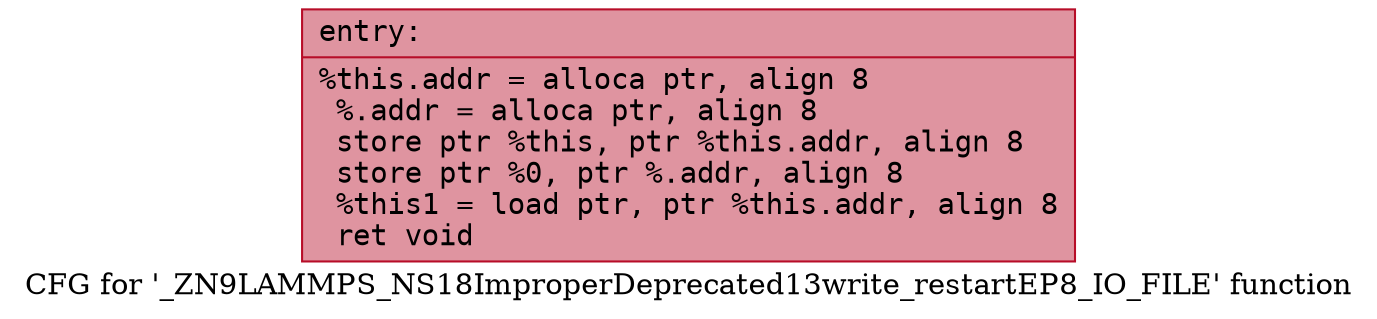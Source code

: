 digraph "CFG for '_ZN9LAMMPS_NS18ImproperDeprecated13write_restartEP8_IO_FILE' function" {
	label="CFG for '_ZN9LAMMPS_NS18ImproperDeprecated13write_restartEP8_IO_FILE' function";

	Node0x560d784b3d90 [shape=record,color="#b70d28ff", style=filled, fillcolor="#b70d2870" fontname="Courier",label="{entry:\l|  %this.addr = alloca ptr, align 8\l  %.addr = alloca ptr, align 8\l  store ptr %this, ptr %this.addr, align 8\l  store ptr %0, ptr %.addr, align 8\l  %this1 = load ptr, ptr %this.addr, align 8\l  ret void\l}"];
}
